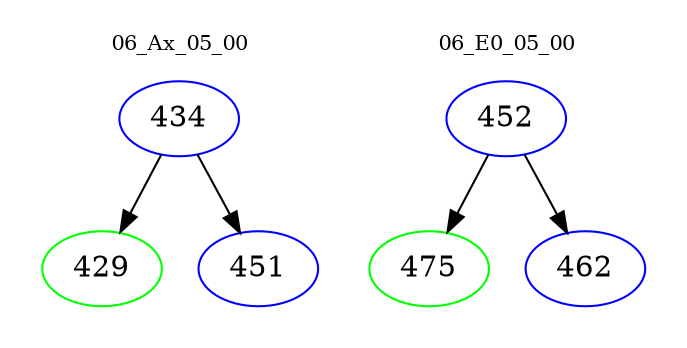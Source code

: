digraph{
subgraph cluster_0 {
color = white
label = "06_Ax_05_00";
fontsize=10;
T0_434 [label="434", color="blue"]
T0_434 -> T0_429 [color="black"]
T0_429 [label="429", color="green"]
T0_434 -> T0_451 [color="black"]
T0_451 [label="451", color="blue"]
}
subgraph cluster_1 {
color = white
label = "06_E0_05_00";
fontsize=10;
T1_452 [label="452", color="blue"]
T1_452 -> T1_475 [color="black"]
T1_475 [label="475", color="green"]
T1_452 -> T1_462 [color="black"]
T1_462 [label="462", color="blue"]
}
}
